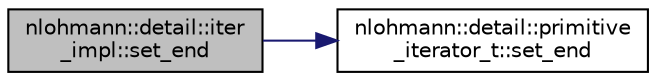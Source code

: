 digraph "nlohmann::detail::iter_impl::set_end"
{
 // LATEX_PDF_SIZE
  edge [fontname="Helvetica",fontsize="10",labelfontname="Helvetica",labelfontsize="10"];
  node [fontname="Helvetica",fontsize="10",shape=record];
  rankdir="LR";
  Node1 [label="nlohmann::detail::iter\l_impl::set_end",height=0.2,width=0.4,color="black", fillcolor="grey75", style="filled", fontcolor="black",tooltip="set the iterator past the last value"];
  Node1 -> Node2 [color="midnightblue",fontsize="10",style="solid",fontname="Helvetica"];
  Node2 [label="nlohmann::detail::primitive\l_iterator_t::set_end",height=0.2,width=0.4,color="black", fillcolor="white", style="filled",URL="$classnlohmann_1_1detail_1_1primitive__iterator__t.html#ad26a823483846a12d890c3feed3097eb",tooltip="set iterator to a defined past the end"];
}
